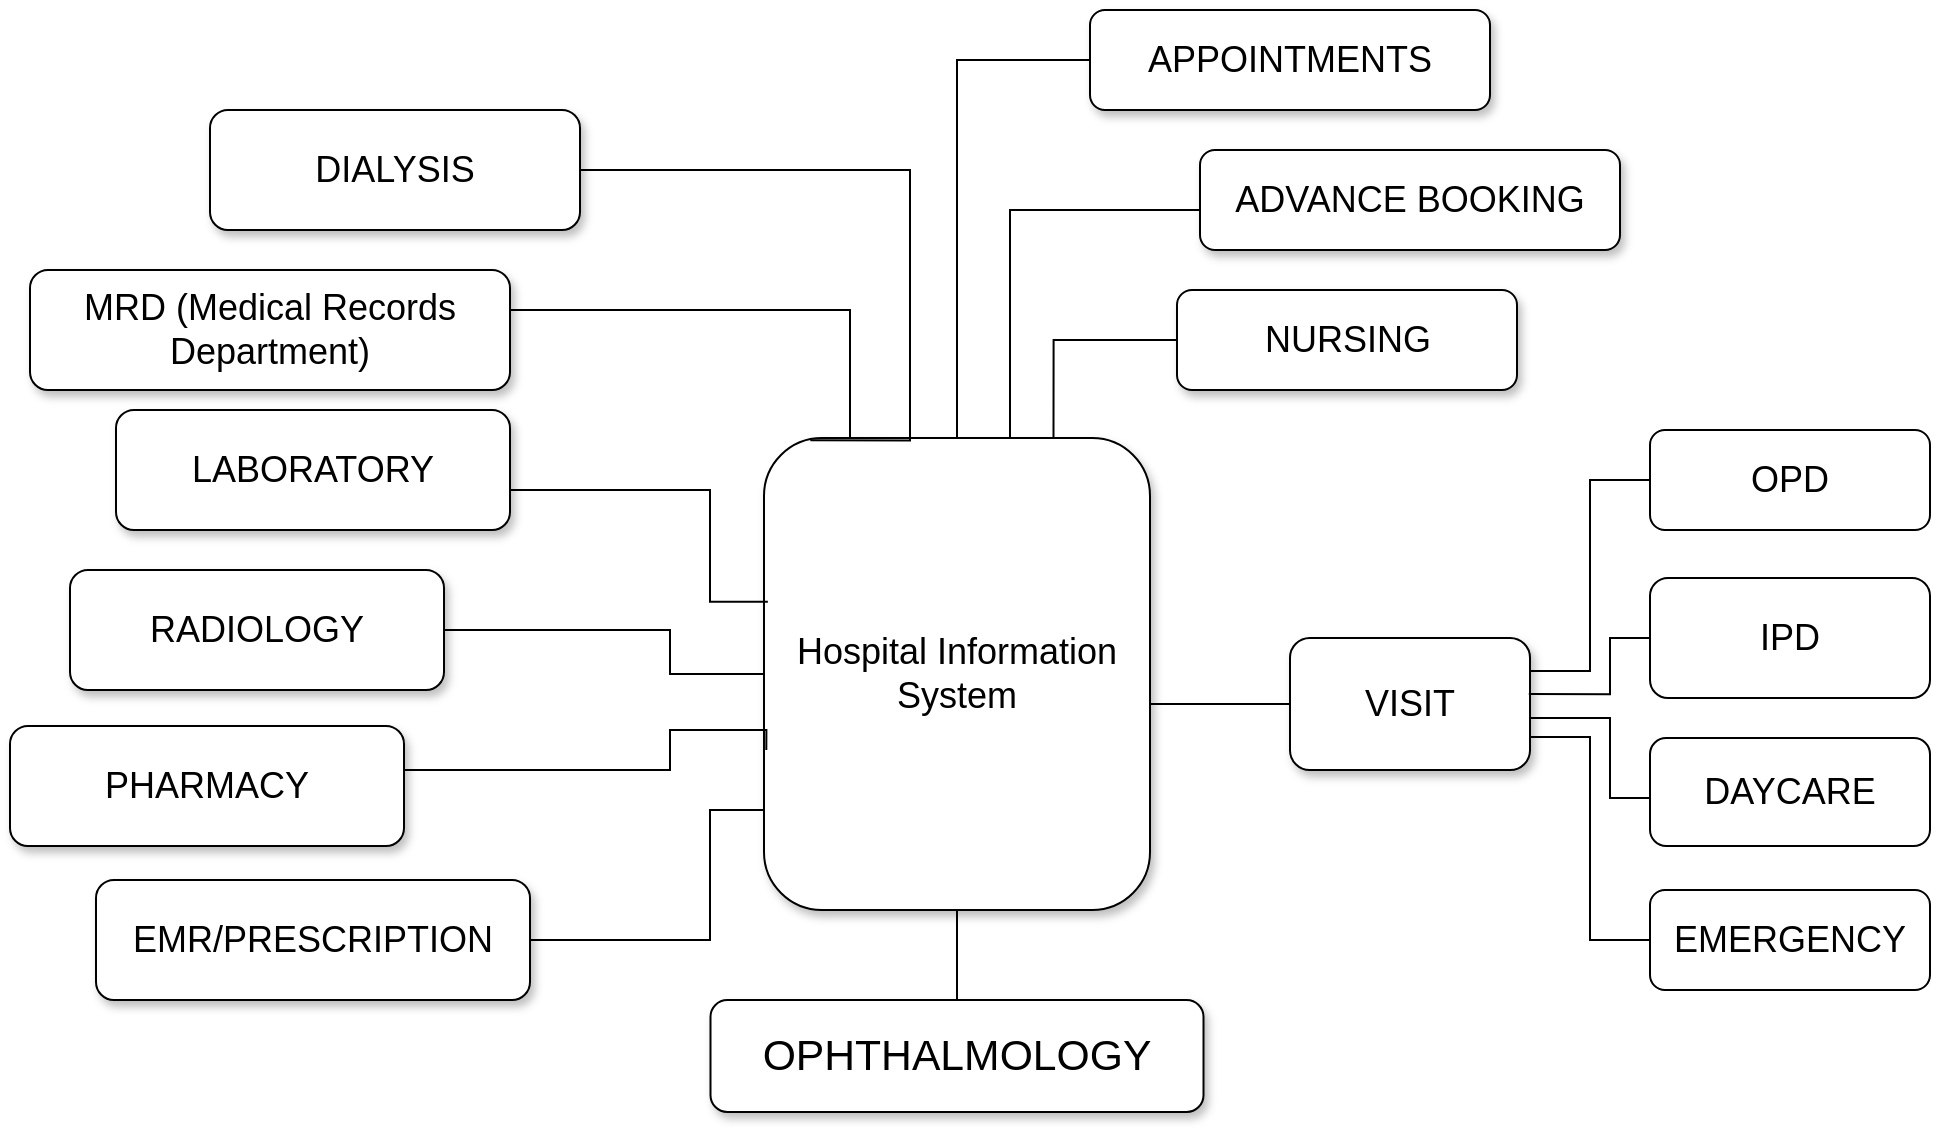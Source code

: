<mxfile version="27.1.6">
  <diagram name="Page-1" id="90a13364-a465-7bf4-72fc-28e22215d7a0">
    <mxGraphModel dx="1051" dy="716" grid="1" gridSize="10" guides="1" tooltips="1" connect="1" arrows="1" fold="1" page="1" pageScale="1.5" pageWidth="1169" pageHeight="826" background="none" math="0" shadow="0">
      <root>
        <mxCell id="0" style=";html=1;" />
        <mxCell id="1" style=";html=1;" parent="0" />
        <mxCell id="3a17f1ce550125da-13" style="edgeStyle=elbowEdgeStyle;rounded=0;html=1;startArrow=none;startFill=0;jettySize=auto;orthogonalLoop=1;fontSize=18;elbow=vertical;strokeColor=default;endArrow=none;align=center;verticalAlign=middle;fontFamily=Helvetica;fontColor=default;labelBackgroundColor=default;curved=1;" parent="1" source="3a17f1ce550125da-2" target="3a17f1ce550125da-4" edge="1">
          <mxGeometry relative="1" as="geometry" />
        </mxCell>
        <mxCell id="wzNAJELc3Rrf7rPGQdhp-30" style="edgeStyle=orthogonalEdgeStyle;rounded=0;orthogonalLoop=1;jettySize=auto;html=1;exitX=0.5;exitY=0;exitDx=0;exitDy=0;entryX=0;entryY=0.5;entryDx=0;entryDy=0;endArrow=none;startFill=0;" edge="1" parent="1" source="3a17f1ce550125da-2" target="wzNAJELc3Rrf7rPGQdhp-21">
          <mxGeometry relative="1" as="geometry" />
        </mxCell>
        <mxCell id="wzNAJELc3Rrf7rPGQdhp-31" style="edgeStyle=orthogonalEdgeStyle;rounded=0;orthogonalLoop=1;jettySize=auto;html=1;exitX=0.75;exitY=0;exitDx=0;exitDy=0;entryX=0;entryY=0.5;entryDx=0;entryDy=0;endArrow=none;startFill=0;" edge="1" parent="1" source="3a17f1ce550125da-2" target="wzNAJELc3Rrf7rPGQdhp-25">
          <mxGeometry relative="1" as="geometry" />
        </mxCell>
        <mxCell id="wzNAJELc3Rrf7rPGQdhp-33" style="edgeStyle=orthogonalEdgeStyle;rounded=0;orthogonalLoop=1;jettySize=auto;html=1;exitX=0.75;exitY=0;exitDx=0;exitDy=0;entryX=0;entryY=0.5;entryDx=0;entryDy=0;endArrow=none;startFill=0;" edge="1" parent="1" source="3a17f1ce550125da-2" target="wzNAJELc3Rrf7rPGQdhp-32">
          <mxGeometry relative="1" as="geometry">
            <Array as="points">
              <mxPoint x="910" y="454" />
              <mxPoint x="910" y="340" />
              <mxPoint x="1005" y="340" />
            </Array>
          </mxGeometry>
        </mxCell>
        <mxCell id="3a17f1ce550125da-2" value="Hospital Information System" style="whiteSpace=wrap;html=1;shadow=1;fontSize=18;fillColor=default;strokeColor=default;rounded=1;align=center;verticalAlign=middle;fontFamily=Helvetica;fontColor=default;" parent="1" vertex="1">
          <mxGeometry x="787" y="454" width="193" height="236" as="geometry" />
        </mxCell>
        <mxCell id="3a17f1ce550125da-4" value="VISIT" style="whiteSpace=wrap;html=1;shadow=1;fontSize=18;fillColor=default;strokeColor=default;rounded=1;align=center;verticalAlign=middle;fontFamily=Helvetica;fontColor=default;" parent="1" vertex="1">
          <mxGeometry x="1050" y="554" width="120" height="66" as="geometry" />
        </mxCell>
        <mxCell id="3a17f1ce550125da-20" style="rounded=0;html=1;startArrow=none;startFill=0;jettySize=auto;orthogonalLoop=1;fontSize=18;elbow=vertical;strokeColor=default;align=center;verticalAlign=middle;fontFamily=Helvetica;fontColor=default;labelBackgroundColor=default;endArrow=none;entryX=0.01;entryY=0.347;entryDx=0;entryDy=0;entryPerimeter=0;edgeStyle=orthogonalEdgeStyle;curved=0;" parent="1" source="3a17f1ce550125da-8" target="3a17f1ce550125da-2" edge="1">
          <mxGeometry relative="1" as="geometry">
            <Array as="points">
              <mxPoint x="760" y="480" />
              <mxPoint x="760" y="536" />
            </Array>
          </mxGeometry>
        </mxCell>
        <mxCell id="3a17f1ce550125da-8" value="LABORATORY" style="whiteSpace=wrap;html=1;shadow=1;fontSize=18;fillColor=default;strokeColor=default;rounded=1;align=center;verticalAlign=middle;fontFamily=Helvetica;fontColor=default;" parent="1" vertex="1">
          <mxGeometry x="463" y="440" width="197" height="60" as="geometry" />
        </mxCell>
        <mxCell id="3a17f1ce550125da-21" style="edgeStyle=orthogonalEdgeStyle;rounded=0;html=1;startArrow=none;startFill=0;jettySize=auto;orthogonalLoop=1;fontSize=18;elbow=vertical;strokeColor=default;align=center;verticalAlign=middle;fontFamily=Helvetica;fontColor=default;labelBackgroundColor=default;endArrow=none;curved=0;" parent="1" source="3a17f1ce550125da-9" target="3a17f1ce550125da-2" edge="1">
          <mxGeometry relative="1" as="geometry">
            <Array as="points">
              <mxPoint x="740" y="550" />
              <mxPoint x="740" y="572" />
            </Array>
          </mxGeometry>
        </mxCell>
        <mxCell id="3a17f1ce550125da-9" value="RADIOLOGY" style="whiteSpace=wrap;html=1;shadow=1;fontSize=18;fillColor=default;strokeColor=default;rounded=1;align=center;verticalAlign=middle;fontFamily=Helvetica;fontColor=default;" parent="1" vertex="1">
          <mxGeometry x="440" y="520" width="187" height="60" as="geometry" />
        </mxCell>
        <mxCell id="3a17f1ce550125da-10" value="&lt;span id=&quot;docs-internal-guid-645cfd7d-7fff-0ffe-12d1-b18ff2b2fb76&quot;&gt;&lt;span style=&quot;font-size: 16pt; color: rgb(0, 0, 0); background-color: transparent; font-variant-numeric: normal; font-variant-east-asian: normal; font-variant-alternates: normal; font-variant-position: normal; font-variant-emoji: normal; vertical-align: baseline; white-space-collapse: preserve;&quot;&gt;OPHTHALMOLOGY&lt;/span&gt;&lt;/span&gt;" style="whiteSpace=wrap;html=1;shadow=1;fontSize=18;fillColor=default;strokeColor=default;rounded=1;align=center;verticalAlign=middle;fontFamily=Helvetica;fontColor=default;" parent="1" vertex="1">
          <mxGeometry x="760.25" y="735" width="246.5" height="56" as="geometry" />
        </mxCell>
        <mxCell id="wzNAJELc3Rrf7rPGQdhp-2" value="OPD" style="rounded=1;whiteSpace=wrap;fontSize=18;" vertex="1" parent="1">
          <mxGeometry x="1230" y="450" width="140" height="50" as="geometry" />
        </mxCell>
        <mxCell id="wzNAJELc3Rrf7rPGQdhp-6" value="IPD" style="rounded=1;whiteSpace=wrap;html=1;fontSize=18;" vertex="1" parent="1">
          <mxGeometry x="1230" y="524" width="140" height="60" as="geometry" />
        </mxCell>
        <mxCell id="wzNAJELc3Rrf7rPGQdhp-7" value="EMERGENCY" style="rounded=1;whiteSpace=wrap;html=1;fontSize=18;" vertex="1" parent="1">
          <mxGeometry x="1230" y="680" width="140" height="50" as="geometry" />
        </mxCell>
        <mxCell id="wzNAJELc3Rrf7rPGQdhp-8" value="DAYCARE" style="rounded=1;whiteSpace=wrap;html=1;fontSize=18;" vertex="1" parent="1">
          <mxGeometry x="1230" y="604" width="140" height="54" as="geometry" />
        </mxCell>
        <mxCell id="wzNAJELc3Rrf7rPGQdhp-9" value="" style="endArrow=none;html=1;rounded=0;entryX=0;entryY=0.5;entryDx=0;entryDy=0;exitX=0.995;exitY=0.425;exitDx=0;exitDy=0;edgeStyle=orthogonalEdgeStyle;strokeColor=default;align=center;verticalAlign=middle;fontFamily=Helvetica;fontSize=18;fontColor=default;labelBackgroundColor=default;elbow=vertical;startArrow=none;startFill=0;curved=0;exitPerimeter=0;" edge="1" parent="1" source="3a17f1ce550125da-4" target="wzNAJELc3Rrf7rPGQdhp-6">
          <mxGeometry width="50" height="50" relative="1" as="geometry">
            <mxPoint x="990" y="700" as="sourcePoint" />
            <mxPoint x="1040" y="650" as="targetPoint" />
            <Array as="points">
              <mxPoint x="1210" y="582" />
              <mxPoint x="1210" y="554" />
            </Array>
          </mxGeometry>
        </mxCell>
        <mxCell id="wzNAJELc3Rrf7rPGQdhp-10" value="" style="html=1;rounded=0;exitX=0;exitY=0.5;exitDx=0;exitDy=0;edgeStyle=orthogonalEdgeStyle;endArrow=none;startFill=0;entryX=1;entryY=0.25;entryDx=0;entryDy=0;strokeColor=default;align=center;verticalAlign=middle;fontFamily=Helvetica;fontSize=18;fontColor=default;labelBackgroundColor=default;elbow=vertical;startArrow=none;curved=0;" edge="1" parent="1" source="wzNAJELc3Rrf7rPGQdhp-2" target="3a17f1ce550125da-4">
          <mxGeometry width="100" relative="1" as="geometry">
            <mxPoint x="960" y="670" as="sourcePoint" />
            <mxPoint x="1190" y="570" as="targetPoint" />
          </mxGeometry>
        </mxCell>
        <mxCell id="wzNAJELc3Rrf7rPGQdhp-11" value="" style="html=1;rounded=0;exitX=0;exitY=0.5;exitDx=0;exitDy=0;edgeStyle=orthogonalEdgeStyle;endArrow=none;startFill=0;entryX=1.003;entryY=0.606;entryDx=0;entryDy=0;entryPerimeter=0;strokeColor=default;align=center;verticalAlign=middle;fontFamily=Helvetica;fontSize=18;fontColor=default;labelBackgroundColor=default;elbow=vertical;startArrow=none;curved=0;" edge="1" parent="1" source="wzNAJELc3Rrf7rPGQdhp-8" target="3a17f1ce550125da-4">
          <mxGeometry width="100" relative="1" as="geometry">
            <mxPoint x="1223" y="640" as="sourcePoint" />
            <mxPoint x="1157" y="590" as="targetPoint" />
            <Array as="points">
              <mxPoint x="1210" y="634" />
              <mxPoint x="1210" y="594" />
            </Array>
          </mxGeometry>
        </mxCell>
        <mxCell id="wzNAJELc3Rrf7rPGQdhp-12" value="" style="html=1;rounded=0;exitX=0;exitY=0.5;exitDx=0;exitDy=0;edgeStyle=orthogonalEdgeStyle;endArrow=none;startFill=0;entryX=1;entryY=0.75;entryDx=0;entryDy=0;strokeColor=default;align=center;verticalAlign=middle;fontFamily=Helvetica;fontSize=18;fontColor=default;labelBackgroundColor=default;elbow=vertical;startArrow=none;curved=0;" edge="1" parent="1" source="wzNAJELc3Rrf7rPGQdhp-7" target="3a17f1ce550125da-4">
          <mxGeometry width="100" relative="1" as="geometry">
            <mxPoint x="1113" y="750" as="sourcePoint" />
            <mxPoint x="1040" y="839" as="targetPoint" />
          </mxGeometry>
        </mxCell>
        <mxCell id="wzNAJELc3Rrf7rPGQdhp-13" value="PHARMACY" style="whiteSpace=wrap;html=1;shadow=1;fontSize=18;fillColor=default;strokeColor=default;rounded=1;align=center;verticalAlign=middle;fontFamily=Helvetica;fontColor=default;" vertex="1" parent="1">
          <mxGeometry x="410" y="598" width="197" height="60" as="geometry" />
        </mxCell>
        <mxCell id="wzNAJELc3Rrf7rPGQdhp-14" style="edgeStyle=orthogonalEdgeStyle;rounded=0;html=1;startArrow=none;startFill=0;jettySize=auto;orthogonalLoop=1;fontSize=18;elbow=vertical;strokeColor=default;endArrow=none;exitX=1;exitY=0.5;exitDx=0;exitDy=0;align=center;verticalAlign=middle;fontFamily=Helvetica;fontColor=default;labelBackgroundColor=default;entryX=0.006;entryY=0.661;entryDx=0;entryDy=0;entryPerimeter=0;curved=0;" edge="1" parent="1" source="wzNAJELc3Rrf7rPGQdhp-13" target="3a17f1ce550125da-2">
          <mxGeometry relative="1" as="geometry">
            <mxPoint x="750" y="720" as="sourcePoint" />
            <mxPoint x="770" y="574" as="targetPoint" />
            <Array as="points">
              <mxPoint x="607" y="620" />
              <mxPoint x="740" y="620" />
              <mxPoint x="740" y="600" />
              <mxPoint x="788" y="600" />
            </Array>
          </mxGeometry>
        </mxCell>
        <mxCell id="wzNAJELc3Rrf7rPGQdhp-15" style="rounded=0;html=1;startArrow=none;startFill=0;jettySize=auto;orthogonalLoop=1;fontSize=18;elbow=vertical;strokeColor=default;align=center;verticalAlign=middle;fontFamily=Helvetica;fontColor=default;labelBackgroundColor=default;endArrow=none;entryX=0.5;entryY=1;entryDx=0;entryDy=0;exitX=0.5;exitY=0;exitDx=0;exitDy=0;edgeStyle=orthogonalEdgeStyle;" edge="1" parent="1" source="3a17f1ce550125da-10" target="3a17f1ce550125da-2">
          <mxGeometry relative="1" as="geometry">
            <mxPoint x="1050" y="790" as="sourcePoint" />
            <mxPoint x="1157" y="790" as="targetPoint" />
          </mxGeometry>
        </mxCell>
        <mxCell id="wzNAJELc3Rrf7rPGQdhp-19" value="EMR/PRESCRIPTION" style="whiteSpace=wrap;html=1;shadow=1;fontSize=18;fillColor=default;strokeColor=default;rounded=1;align=center;verticalAlign=middle;fontFamily=Helvetica;fontColor=default;" vertex="1" parent="1">
          <mxGeometry x="453" y="675" width="217" height="60" as="geometry" />
        </mxCell>
        <mxCell id="wzNAJELc3Rrf7rPGQdhp-20" style="edgeStyle=orthogonalEdgeStyle;rounded=0;html=1;startArrow=none;startFill=0;jettySize=auto;orthogonalLoop=1;fontSize=18;elbow=vertical;strokeColor=default;endArrow=none;exitX=1;exitY=0.5;exitDx=0;exitDy=0;align=center;verticalAlign=middle;fontFamily=Helvetica;fontColor=default;labelBackgroundColor=default;entryX=0;entryY=0.75;entryDx=0;entryDy=0;curved=0;" edge="1" parent="1" source="wzNAJELc3Rrf7rPGQdhp-19" target="3a17f1ce550125da-2">
          <mxGeometry relative="1" as="geometry">
            <mxPoint x="730" y="610" as="sourcePoint" />
            <mxPoint x="841" y="646" as="targetPoint" />
            <Array as="points">
              <mxPoint x="760" y="705" />
              <mxPoint x="760" y="640" />
              <mxPoint x="787" y="640" />
            </Array>
          </mxGeometry>
        </mxCell>
        <mxCell id="wzNAJELc3Rrf7rPGQdhp-21" value="APPOINTMENTS" style="whiteSpace=wrap;html=1;shadow=1;fontSize=18;fillColor=default;strokeColor=default;rounded=1;align=center;verticalAlign=middle;fontFamily=Helvetica;fontColor=default;" vertex="1" parent="1">
          <mxGeometry x="950" y="240" width="200" height="50" as="geometry" />
        </mxCell>
        <mxCell id="wzNAJELc3Rrf7rPGQdhp-22" value="DIALYSIS" style="whiteSpace=wrap;html=1;shadow=1;fontSize=18;fillColor=default;strokeColor=default;rounded=1;align=center;verticalAlign=middle;fontFamily=Helvetica;fontColor=default;" vertex="1" parent="1">
          <mxGeometry x="510" y="290" width="185" height="60" as="geometry" />
        </mxCell>
        <mxCell id="wzNAJELc3Rrf7rPGQdhp-23" style="edgeStyle=orthogonalEdgeStyle;rounded=0;html=1;startArrow=none;startFill=0;jettySize=auto;orthogonalLoop=1;fontSize=18;elbow=vertical;strokeColor=default;endArrow=none;exitX=1;exitY=0.5;exitDx=0;exitDy=0;align=center;verticalAlign=middle;fontFamily=Helvetica;fontColor=default;labelBackgroundColor=default;curved=0;entryX=0.12;entryY=0.005;entryDx=0;entryDy=0;entryPerimeter=0;" edge="1" parent="1" source="wzNAJELc3Rrf7rPGQdhp-22" target="3a17f1ce550125da-2">
          <mxGeometry relative="1" as="geometry">
            <mxPoint x="936.5" y="280" as="sourcePoint" />
            <mxPoint x="993.5" y="301" as="targetPoint" />
            <Array as="points">
              <mxPoint x="860" y="320" />
              <mxPoint x="860" y="455" />
            </Array>
          </mxGeometry>
        </mxCell>
        <mxCell id="wzNAJELc3Rrf7rPGQdhp-24" value="&lt;div style=&quot;&quot;&gt;&lt;span style=&quot;background-color: transparent; color: light-dark(rgb(0, 0, 0), rgb(255, 255, 255));&quot;&gt;MRD (Medical Records Department)&lt;/span&gt;&lt;/div&gt;" style="whiteSpace=wrap;html=1;shadow=1;fontSize=18;fillColor=default;strokeColor=default;rounded=1;align=center;verticalAlign=middle;fontFamily=Helvetica;fontColor=default;" vertex="1" parent="1">
          <mxGeometry x="420" y="370" width="240" height="60" as="geometry" />
        </mxCell>
        <mxCell id="wzNAJELc3Rrf7rPGQdhp-25" value="NURSING" style="whiteSpace=wrap;html=1;shadow=1;fontSize=18;fillColor=default;strokeColor=default;rounded=1;align=center;verticalAlign=middle;fontFamily=Helvetica;fontColor=default;" vertex="1" parent="1">
          <mxGeometry x="993.5" y="380" width="170" height="50" as="geometry" />
        </mxCell>
        <mxCell id="wzNAJELc3Rrf7rPGQdhp-32" value="ADVANCE BOOKING" style="whiteSpace=wrap;html=1;shadow=1;fontSize=18;fillColor=default;strokeColor=default;rounded=1;align=center;verticalAlign=middle;fontFamily=Helvetica;fontColor=default;" vertex="1" parent="1">
          <mxGeometry x="1005" y="310" width="210" height="50" as="geometry" />
        </mxCell>
        <mxCell id="wzNAJELc3Rrf7rPGQdhp-34" style="edgeStyle=orthogonalEdgeStyle;rounded=0;orthogonalLoop=1;jettySize=auto;html=1;exitX=1;exitY=0.5;exitDx=0;exitDy=0;endArrow=none;startFill=0;entryX=0.302;entryY=0;entryDx=0;entryDy=0;entryPerimeter=0;" edge="1" parent="1" source="wzNAJELc3Rrf7rPGQdhp-24" target="3a17f1ce550125da-2">
          <mxGeometry relative="1" as="geometry">
            <mxPoint x="845" y="450" as="targetPoint" />
            <Array as="points">
              <mxPoint x="660" y="390" />
              <mxPoint x="830" y="390" />
              <mxPoint x="830" y="454" />
            </Array>
          </mxGeometry>
        </mxCell>
      </root>
    </mxGraphModel>
  </diagram>
</mxfile>
